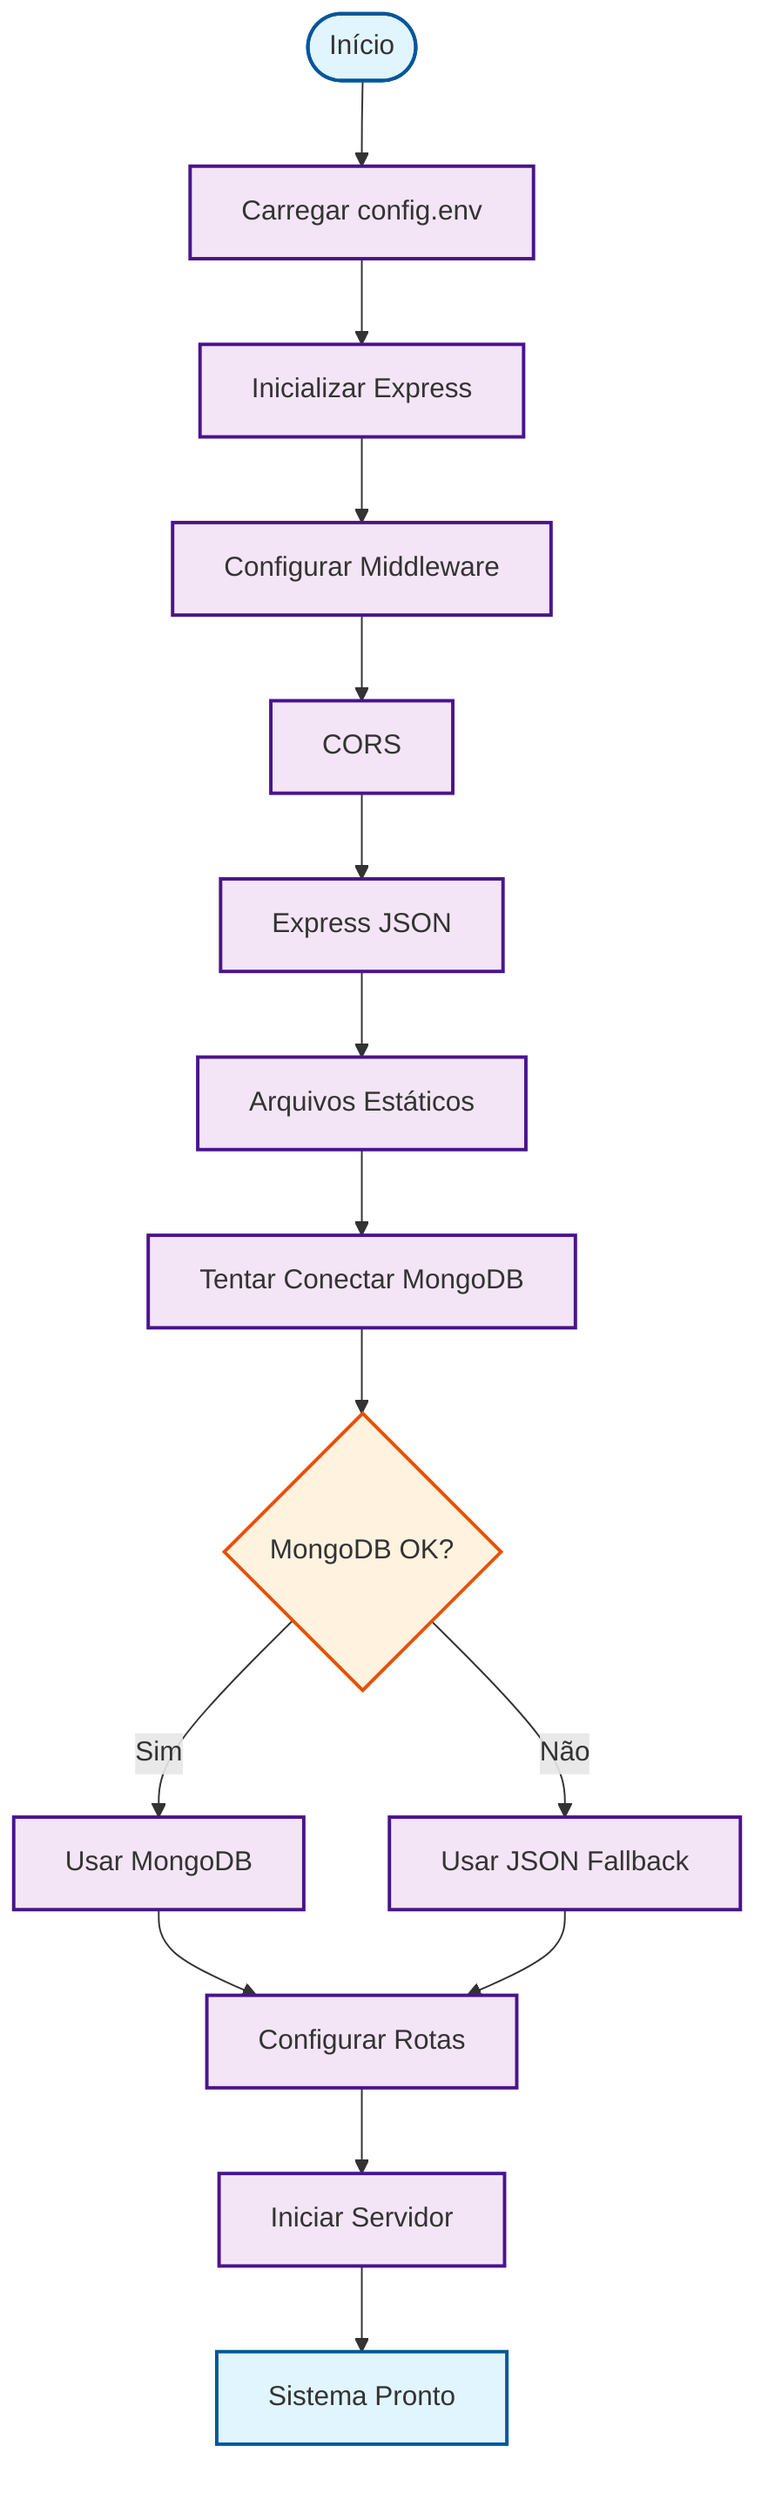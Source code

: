 flowchart TD
    START([Início]) --> LOAD_ENV[Carregar config.env]
    LOAD_ENV --> INIT_EXPRESS[Inicializar Express]
    INIT_EXPRESS --> SET_MIDDLEWARE[Configurar Middleware]
    SET_MIDDLEWARE --> CORS[CORS]
    CORS --> JSON_PARSER[Express JSON]
    JSON_PARSER --> STATIC_FILES[Arquivos Estáticos]
    STATIC_FILES --> TRY_MONGO[Tentar Conectar MongoDB]
    TRY_MONGO --> MONGO_SUCCESS{MongoDB OK?}
    MONGO_SUCCESS -->|Sim| USE_MONGO[Usar MongoDB]
    MONGO_SUCCESS -->|Não| USE_JSON[Usar JSON Fallback]
    USE_MONGO --> SET_ROUTES[Configurar Rotas]
    USE_JSON --> SET_ROUTES
    SET_ROUTES --> START_SERVER[Iniciar Servidor]
    START_SERVER --> SERVER_READY[Sistema Pronto]
    
    classDef startEnd fill:#e1f5fe,stroke:#01579b,stroke-width:2px
    classDef process fill:#f3e5f5,stroke:#4a148c,stroke-width:2px
    classDef decision fill:#fff3e0,stroke:#e65100,stroke-width:2px
    
    class START,SERVER_READY startEnd
    class LOAD_ENV,INIT_EXPRESS,SET_MIDDLEWARE,CORS,JSON_PARSER,STATIC_FILES,TRY_MONGO,USE_MONGO,USE_JSON,SET_ROUTES,START_SERVER process
    class MONGO_SUCCESS decision